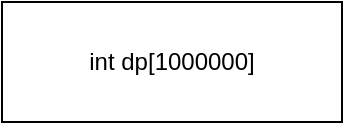 <mxfile version="22.1.16" type="device">
  <diagram name="페이지-1" id="niabdNpzzTjDZwMe5Ury">
    <mxGraphModel dx="1660" dy="865" grid="1" gridSize="10" guides="1" tooltips="1" connect="1" arrows="1" fold="1" page="1" pageScale="1" pageWidth="827" pageHeight="1169" math="0" shadow="0">
      <root>
        <mxCell id="0" />
        <mxCell id="1" parent="0" />
        <mxCell id="kLXkeZlTWQtyVMKGnSe4-1" value="int dp[1000000]" style="rounded=0;whiteSpace=wrap;html=1;" vertex="1" parent="1">
          <mxGeometry x="60" y="200" width="170" height="60" as="geometry" />
        </mxCell>
      </root>
    </mxGraphModel>
  </diagram>
</mxfile>
